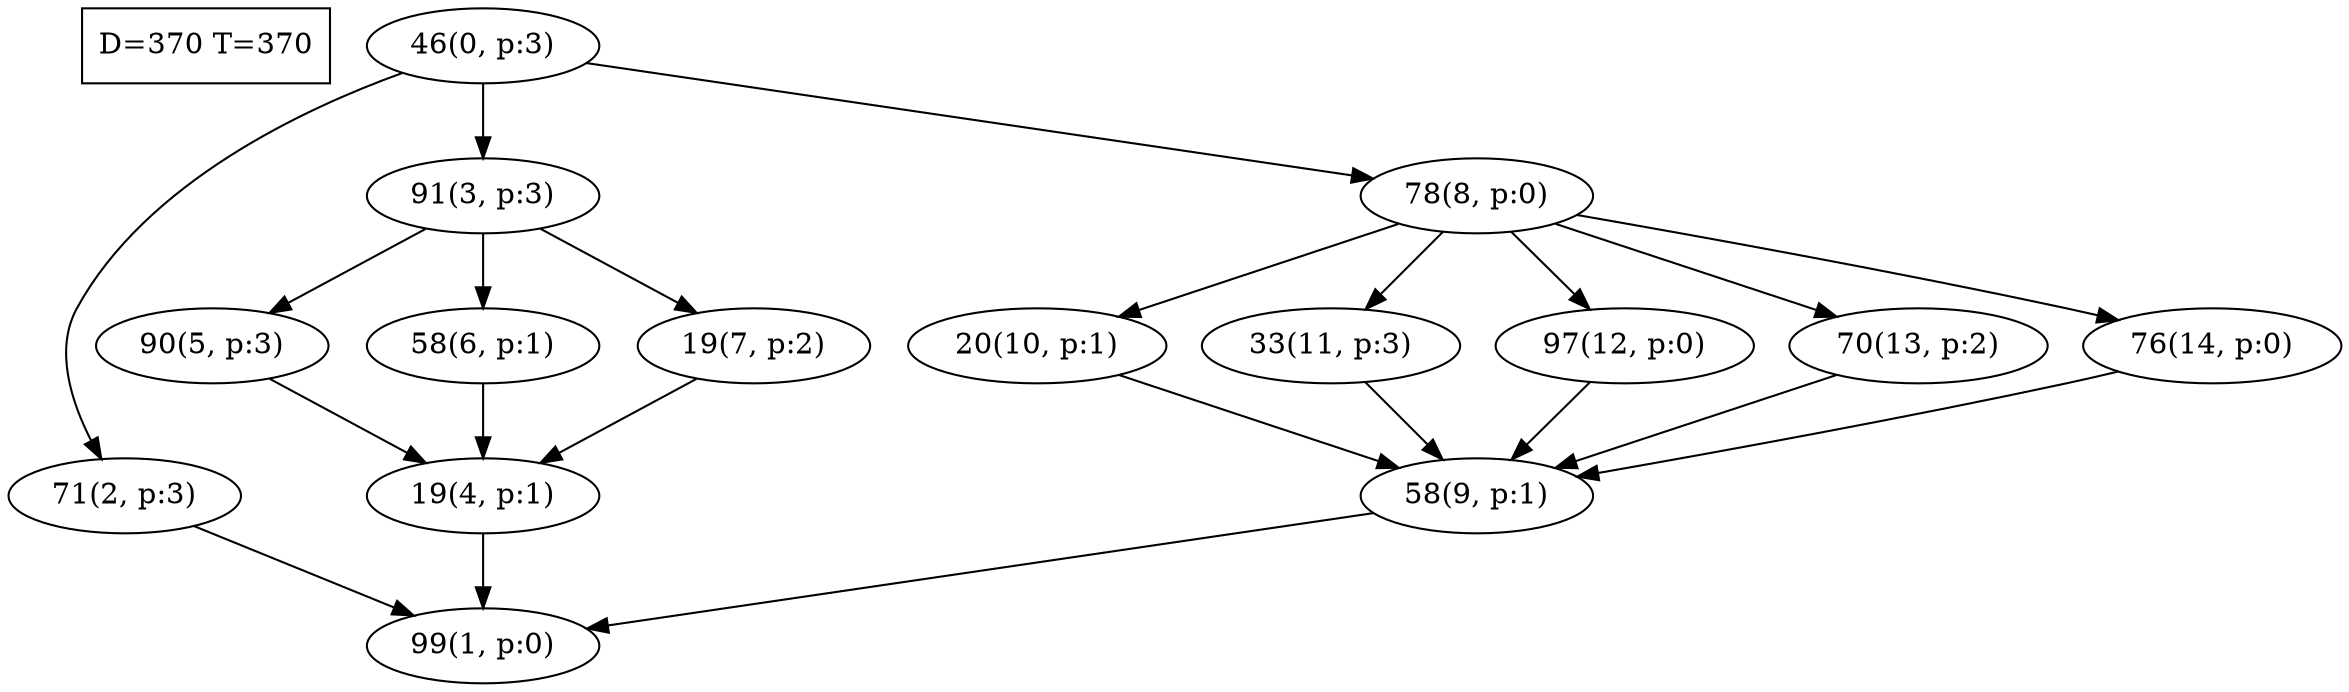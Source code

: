 digraph Task {
i [shape=box, label="D=370 T=370"]; 
0 [label="46(0, p:3)"];
1 [label="99(1, p:0)"];
2 [label="71(2, p:3)"];
3 [label="91(3, p:3)"];
4 [label="19(4, p:1)"];
5 [label="90(5, p:3)"];
6 [label="58(6, p:1)"];
7 [label="19(7, p:2)"];
8 [label="78(8, p:0)"];
9 [label="58(9, p:1)"];
10 [label="20(10, p:1)"];
11 [label="33(11, p:3)"];
12 [label="97(12, p:0)"];
13 [label="70(13, p:2)"];
14 [label="76(14, p:0)"];
0 -> 2;
0 -> 3;
0 -> 8;
2 -> 1;
3 -> 5;
3 -> 6;
3 -> 7;
4 -> 1;
5 -> 4;
6 -> 4;
7 -> 4;
8 -> 10;
8 -> 11;
8 -> 12;
8 -> 13;
8 -> 14;
9 -> 1;
10 -> 9;
11 -> 9;
12 -> 9;
13 -> 9;
14 -> 9;
}